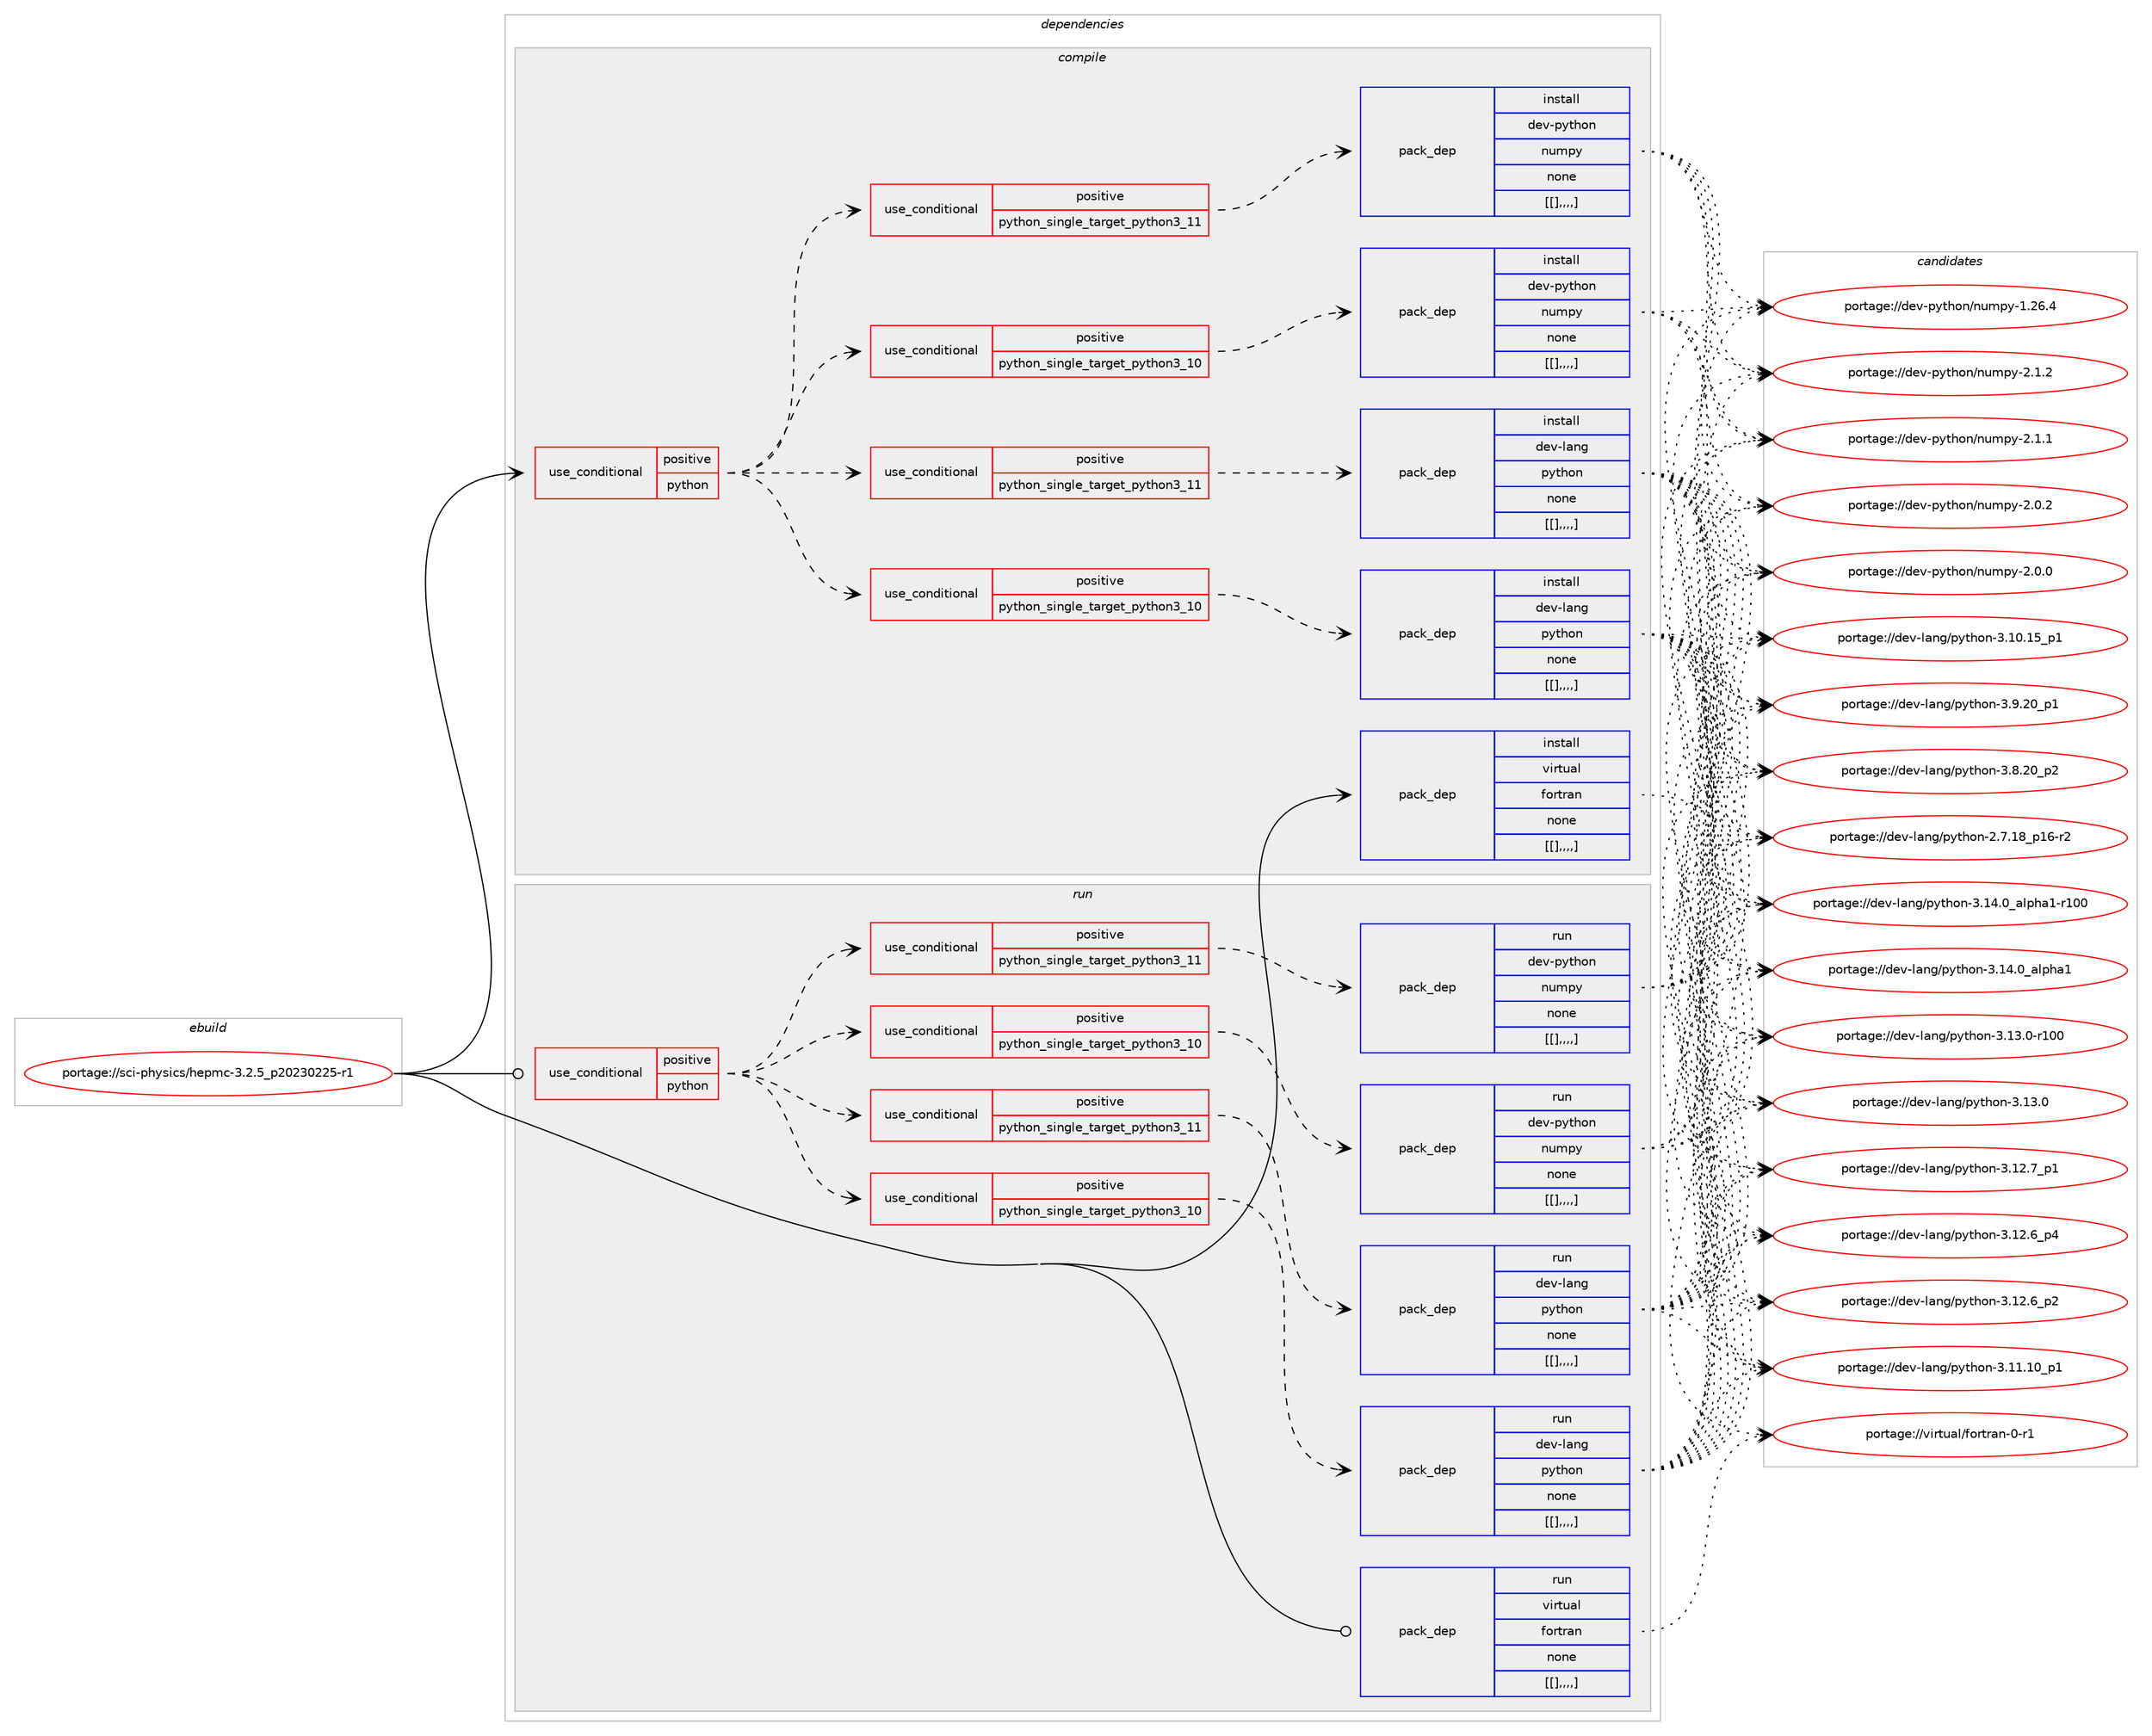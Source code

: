 digraph prolog {

# *************
# Graph options
# *************

newrank=true;
concentrate=true;
compound=true;
graph [rankdir=LR,fontname=Helvetica,fontsize=10,ranksep=1.5];#, ranksep=2.5, nodesep=0.2];
edge  [arrowhead=vee];
node  [fontname=Helvetica,fontsize=10];

# **********
# The ebuild
# **********

subgraph cluster_leftcol {
color=gray;
label=<<i>ebuild</i>>;
id [label="portage://sci-physics/hepmc-3.2.5_p20230225-r1", color=red, width=4, href="../sci-physics/hepmc-3.2.5_p20230225-r1.svg"];
}

# ****************
# The dependencies
# ****************

subgraph cluster_midcol {
color=gray;
label=<<i>dependencies</i>>;
subgraph cluster_compile {
fillcolor="#eeeeee";
style=filled;
label=<<i>compile</i>>;
subgraph cond115321 {
dependency433442 [label=<<TABLE BORDER="0" CELLBORDER="1" CELLSPACING="0" CELLPADDING="4"><TR><TD ROWSPAN="3" CELLPADDING="10">use_conditional</TD></TR><TR><TD>positive</TD></TR><TR><TD>python</TD></TR></TABLE>>, shape=none, color=red];
subgraph cond115345 {
dependency433501 [label=<<TABLE BORDER="0" CELLBORDER="1" CELLSPACING="0" CELLPADDING="4"><TR><TD ROWSPAN="3" CELLPADDING="10">use_conditional</TD></TR><TR><TD>positive</TD></TR><TR><TD>python_single_target_python3_10</TD></TR></TABLE>>, shape=none, color=red];
subgraph pack314987 {
dependency433533 [label=<<TABLE BORDER="0" CELLBORDER="1" CELLSPACING="0" CELLPADDING="4" WIDTH="220"><TR><TD ROWSPAN="6" CELLPADDING="30">pack_dep</TD></TR><TR><TD WIDTH="110">install</TD></TR><TR><TD>dev-lang</TD></TR><TR><TD>python</TD></TR><TR><TD>none</TD></TR><TR><TD>[[],,,,]</TD></TR></TABLE>>, shape=none, color=blue];
}
dependency433501:e -> dependency433533:w [weight=20,style="dashed",arrowhead="vee"];
}
dependency433442:e -> dependency433501:w [weight=20,style="dashed",arrowhead="vee"];
subgraph cond115374 {
dependency433571 [label=<<TABLE BORDER="0" CELLBORDER="1" CELLSPACING="0" CELLPADDING="4"><TR><TD ROWSPAN="3" CELLPADDING="10">use_conditional</TD></TR><TR><TD>positive</TD></TR><TR><TD>python_single_target_python3_11</TD></TR></TABLE>>, shape=none, color=red];
subgraph pack315020 {
dependency433573 [label=<<TABLE BORDER="0" CELLBORDER="1" CELLSPACING="0" CELLPADDING="4" WIDTH="220"><TR><TD ROWSPAN="6" CELLPADDING="30">pack_dep</TD></TR><TR><TD WIDTH="110">install</TD></TR><TR><TD>dev-lang</TD></TR><TR><TD>python</TD></TR><TR><TD>none</TD></TR><TR><TD>[[],,,,]</TD></TR></TABLE>>, shape=none, color=blue];
}
dependency433571:e -> dependency433573:w [weight=20,style="dashed",arrowhead="vee"];
}
dependency433442:e -> dependency433571:w [weight=20,style="dashed",arrowhead="vee"];
subgraph cond115383 {
dependency433592 [label=<<TABLE BORDER="0" CELLBORDER="1" CELLSPACING="0" CELLPADDING="4"><TR><TD ROWSPAN="3" CELLPADDING="10">use_conditional</TD></TR><TR><TD>positive</TD></TR><TR><TD>python_single_target_python3_10</TD></TR></TABLE>>, shape=none, color=red];
subgraph pack315040 {
dependency433612 [label=<<TABLE BORDER="0" CELLBORDER="1" CELLSPACING="0" CELLPADDING="4" WIDTH="220"><TR><TD ROWSPAN="6" CELLPADDING="30">pack_dep</TD></TR><TR><TD WIDTH="110">install</TD></TR><TR><TD>dev-python</TD></TR><TR><TD>numpy</TD></TR><TR><TD>none</TD></TR><TR><TD>[[],,,,]</TD></TR></TABLE>>, shape=none, color=blue];
}
dependency433592:e -> dependency433612:w [weight=20,style="dashed",arrowhead="vee"];
}
dependency433442:e -> dependency433592:w [weight=20,style="dashed",arrowhead="vee"];
subgraph cond115394 {
dependency433629 [label=<<TABLE BORDER="0" CELLBORDER="1" CELLSPACING="0" CELLPADDING="4"><TR><TD ROWSPAN="3" CELLPADDING="10">use_conditional</TD></TR><TR><TD>positive</TD></TR><TR><TD>python_single_target_python3_11</TD></TR></TABLE>>, shape=none, color=red];
subgraph pack315062 {
dependency433647 [label=<<TABLE BORDER="0" CELLBORDER="1" CELLSPACING="0" CELLPADDING="4" WIDTH="220"><TR><TD ROWSPAN="6" CELLPADDING="30">pack_dep</TD></TR><TR><TD WIDTH="110">install</TD></TR><TR><TD>dev-python</TD></TR><TR><TD>numpy</TD></TR><TR><TD>none</TD></TR><TR><TD>[[],,,,]</TD></TR></TABLE>>, shape=none, color=blue];
}
dependency433629:e -> dependency433647:w [weight=20,style="dashed",arrowhead="vee"];
}
dependency433442:e -> dependency433629:w [weight=20,style="dashed",arrowhead="vee"];
}
id:e -> dependency433442:w [weight=20,style="solid",arrowhead="vee"];
subgraph pack315120 {
dependency433766 [label=<<TABLE BORDER="0" CELLBORDER="1" CELLSPACING="0" CELLPADDING="4" WIDTH="220"><TR><TD ROWSPAN="6" CELLPADDING="30">pack_dep</TD></TR><TR><TD WIDTH="110">install</TD></TR><TR><TD>virtual</TD></TR><TR><TD>fortran</TD></TR><TR><TD>none</TD></TR><TR><TD>[[],,,,]</TD></TR></TABLE>>, shape=none, color=blue];
}
id:e -> dependency433766:w [weight=20,style="solid",arrowhead="vee"];
}
subgraph cluster_compileandrun {
fillcolor="#eeeeee";
style=filled;
label=<<i>compile and run</i>>;
}
subgraph cluster_run {
fillcolor="#eeeeee";
style=filled;
label=<<i>run</i>>;
subgraph cond115461 {
dependency433771 [label=<<TABLE BORDER="0" CELLBORDER="1" CELLSPACING="0" CELLPADDING="4"><TR><TD ROWSPAN="3" CELLPADDING="10">use_conditional</TD></TR><TR><TD>positive</TD></TR><TR><TD>python</TD></TR></TABLE>>, shape=none, color=red];
subgraph cond115468 {
dependency433798 [label=<<TABLE BORDER="0" CELLBORDER="1" CELLSPACING="0" CELLPADDING="4"><TR><TD ROWSPAN="3" CELLPADDING="10">use_conditional</TD></TR><TR><TD>positive</TD></TR><TR><TD>python_single_target_python3_10</TD></TR></TABLE>>, shape=none, color=red];
subgraph pack315156 {
dependency433827 [label=<<TABLE BORDER="0" CELLBORDER="1" CELLSPACING="0" CELLPADDING="4" WIDTH="220"><TR><TD ROWSPAN="6" CELLPADDING="30">pack_dep</TD></TR><TR><TD WIDTH="110">run</TD></TR><TR><TD>dev-lang</TD></TR><TR><TD>python</TD></TR><TR><TD>none</TD></TR><TR><TD>[[],,,,]</TD></TR></TABLE>>, shape=none, color=blue];
}
dependency433798:e -> dependency433827:w [weight=20,style="dashed",arrowhead="vee"];
}
dependency433771:e -> dependency433798:w [weight=20,style="dashed",arrowhead="vee"];
subgraph cond115491 {
dependency433885 [label=<<TABLE BORDER="0" CELLBORDER="1" CELLSPACING="0" CELLPADDING="4"><TR><TD ROWSPAN="3" CELLPADDING="10">use_conditional</TD></TR><TR><TD>positive</TD></TR><TR><TD>python_single_target_python3_11</TD></TR></TABLE>>, shape=none, color=red];
subgraph pack315221 {
dependency433945 [label=<<TABLE BORDER="0" CELLBORDER="1" CELLSPACING="0" CELLPADDING="4" WIDTH="220"><TR><TD ROWSPAN="6" CELLPADDING="30">pack_dep</TD></TR><TR><TD WIDTH="110">run</TD></TR><TR><TD>dev-lang</TD></TR><TR><TD>python</TD></TR><TR><TD>none</TD></TR><TR><TD>[[],,,,]</TD></TR></TABLE>>, shape=none, color=blue];
}
dependency433885:e -> dependency433945:w [weight=20,style="dashed",arrowhead="vee"];
}
dependency433771:e -> dependency433885:w [weight=20,style="dashed",arrowhead="vee"];
subgraph cond115548 {
dependency434002 [label=<<TABLE BORDER="0" CELLBORDER="1" CELLSPACING="0" CELLPADDING="4"><TR><TD ROWSPAN="3" CELLPADDING="10">use_conditional</TD></TR><TR><TD>positive</TD></TR><TR><TD>python_single_target_python3_10</TD></TR></TABLE>>, shape=none, color=red];
subgraph pack315279 {
dependency434018 [label=<<TABLE BORDER="0" CELLBORDER="1" CELLSPACING="0" CELLPADDING="4" WIDTH="220"><TR><TD ROWSPAN="6" CELLPADDING="30">pack_dep</TD></TR><TR><TD WIDTH="110">run</TD></TR><TR><TD>dev-python</TD></TR><TR><TD>numpy</TD></TR><TR><TD>none</TD></TR><TR><TD>[[],,,,]</TD></TR></TABLE>>, shape=none, color=blue];
}
dependency434002:e -> dependency434018:w [weight=20,style="dashed",arrowhead="vee"];
}
dependency433771:e -> dependency434002:w [weight=20,style="dashed",arrowhead="vee"];
subgraph cond115586 {
dependency434064 [label=<<TABLE BORDER="0" CELLBORDER="1" CELLSPACING="0" CELLPADDING="4"><TR><TD ROWSPAN="3" CELLPADDING="10">use_conditional</TD></TR><TR><TD>positive</TD></TR><TR><TD>python_single_target_python3_11</TD></TR></TABLE>>, shape=none, color=red];
subgraph pack315324 {
dependency434100 [label=<<TABLE BORDER="0" CELLBORDER="1" CELLSPACING="0" CELLPADDING="4" WIDTH="220"><TR><TD ROWSPAN="6" CELLPADDING="30">pack_dep</TD></TR><TR><TD WIDTH="110">run</TD></TR><TR><TD>dev-python</TD></TR><TR><TD>numpy</TD></TR><TR><TD>none</TD></TR><TR><TD>[[],,,,]</TD></TR></TABLE>>, shape=none, color=blue];
}
dependency434064:e -> dependency434100:w [weight=20,style="dashed",arrowhead="vee"];
}
dependency433771:e -> dependency434064:w [weight=20,style="dashed",arrowhead="vee"];
}
id:e -> dependency433771:w [weight=20,style="solid",arrowhead="odot"];
subgraph pack315354 {
dependency434160 [label=<<TABLE BORDER="0" CELLBORDER="1" CELLSPACING="0" CELLPADDING="4" WIDTH="220"><TR><TD ROWSPAN="6" CELLPADDING="30">pack_dep</TD></TR><TR><TD WIDTH="110">run</TD></TR><TR><TD>virtual</TD></TR><TR><TD>fortran</TD></TR><TR><TD>none</TD></TR><TR><TD>[[],,,,]</TD></TR></TABLE>>, shape=none, color=blue];
}
id:e -> dependency434160:w [weight=20,style="solid",arrowhead="odot"];
}
}

# **************
# The candidates
# **************

subgraph cluster_choices {
rank=same;
color=gray;
label=<<i>candidates</i>>;

subgraph choice314591 {
color=black;
nodesep=1;
choice100101118451089711010347112121116104111110455146495246489597108112104974945114494848 [label="portage://dev-lang/python-3.14.0_alpha1-r100", color=red, width=4,href="../dev-lang/python-3.14.0_alpha1-r100.svg"];
choice1001011184510897110103471121211161041111104551464952464895971081121049749 [label="portage://dev-lang/python-3.14.0_alpha1", color=red, width=4,href="../dev-lang/python-3.14.0_alpha1.svg"];
choice1001011184510897110103471121211161041111104551464951464845114494848 [label="portage://dev-lang/python-3.13.0-r100", color=red, width=4,href="../dev-lang/python-3.13.0-r100.svg"];
choice10010111845108971101034711212111610411111045514649514648 [label="portage://dev-lang/python-3.13.0", color=red, width=4,href="../dev-lang/python-3.13.0.svg"];
choice100101118451089711010347112121116104111110455146495046559511249 [label="portage://dev-lang/python-3.12.7_p1", color=red, width=4,href="../dev-lang/python-3.12.7_p1.svg"];
choice100101118451089711010347112121116104111110455146495046549511252 [label="portage://dev-lang/python-3.12.6_p4", color=red, width=4,href="../dev-lang/python-3.12.6_p4.svg"];
choice100101118451089711010347112121116104111110455146495046549511250 [label="portage://dev-lang/python-3.12.6_p2", color=red, width=4,href="../dev-lang/python-3.12.6_p2.svg"];
choice10010111845108971101034711212111610411111045514649494649489511249 [label="portage://dev-lang/python-3.11.10_p1", color=red, width=4,href="../dev-lang/python-3.11.10_p1.svg"];
choice10010111845108971101034711212111610411111045514649484649539511249 [label="portage://dev-lang/python-3.10.15_p1", color=red, width=4,href="../dev-lang/python-3.10.15_p1.svg"];
choice100101118451089711010347112121116104111110455146574650489511249 [label="portage://dev-lang/python-3.9.20_p1", color=red, width=4,href="../dev-lang/python-3.9.20_p1.svg"];
choice100101118451089711010347112121116104111110455146564650489511250 [label="portage://dev-lang/python-3.8.20_p2", color=red, width=4,href="../dev-lang/python-3.8.20_p2.svg"];
choice100101118451089711010347112121116104111110455046554649569511249544511450 [label="portage://dev-lang/python-2.7.18_p16-r2", color=red, width=4,href="../dev-lang/python-2.7.18_p16-r2.svg"];
dependency433533:e -> choice100101118451089711010347112121116104111110455146495246489597108112104974945114494848:w [style=dotted,weight="100"];
dependency433533:e -> choice1001011184510897110103471121211161041111104551464952464895971081121049749:w [style=dotted,weight="100"];
dependency433533:e -> choice1001011184510897110103471121211161041111104551464951464845114494848:w [style=dotted,weight="100"];
dependency433533:e -> choice10010111845108971101034711212111610411111045514649514648:w [style=dotted,weight="100"];
dependency433533:e -> choice100101118451089711010347112121116104111110455146495046559511249:w [style=dotted,weight="100"];
dependency433533:e -> choice100101118451089711010347112121116104111110455146495046549511252:w [style=dotted,weight="100"];
dependency433533:e -> choice100101118451089711010347112121116104111110455146495046549511250:w [style=dotted,weight="100"];
dependency433533:e -> choice10010111845108971101034711212111610411111045514649494649489511249:w [style=dotted,weight="100"];
dependency433533:e -> choice10010111845108971101034711212111610411111045514649484649539511249:w [style=dotted,weight="100"];
dependency433533:e -> choice100101118451089711010347112121116104111110455146574650489511249:w [style=dotted,weight="100"];
dependency433533:e -> choice100101118451089711010347112121116104111110455146564650489511250:w [style=dotted,weight="100"];
dependency433533:e -> choice100101118451089711010347112121116104111110455046554649569511249544511450:w [style=dotted,weight="100"];
}
subgraph choice314620 {
color=black;
nodesep=1;
choice100101118451089711010347112121116104111110455146495246489597108112104974945114494848 [label="portage://dev-lang/python-3.14.0_alpha1-r100", color=red, width=4,href="../dev-lang/python-3.14.0_alpha1-r100.svg"];
choice1001011184510897110103471121211161041111104551464952464895971081121049749 [label="portage://dev-lang/python-3.14.0_alpha1", color=red, width=4,href="../dev-lang/python-3.14.0_alpha1.svg"];
choice1001011184510897110103471121211161041111104551464951464845114494848 [label="portage://dev-lang/python-3.13.0-r100", color=red, width=4,href="../dev-lang/python-3.13.0-r100.svg"];
choice10010111845108971101034711212111610411111045514649514648 [label="portage://dev-lang/python-3.13.0", color=red, width=4,href="../dev-lang/python-3.13.0.svg"];
choice100101118451089711010347112121116104111110455146495046559511249 [label="portage://dev-lang/python-3.12.7_p1", color=red, width=4,href="../dev-lang/python-3.12.7_p1.svg"];
choice100101118451089711010347112121116104111110455146495046549511252 [label="portage://dev-lang/python-3.12.6_p4", color=red, width=4,href="../dev-lang/python-3.12.6_p4.svg"];
choice100101118451089711010347112121116104111110455146495046549511250 [label="portage://dev-lang/python-3.12.6_p2", color=red, width=4,href="../dev-lang/python-3.12.6_p2.svg"];
choice10010111845108971101034711212111610411111045514649494649489511249 [label="portage://dev-lang/python-3.11.10_p1", color=red, width=4,href="../dev-lang/python-3.11.10_p1.svg"];
choice10010111845108971101034711212111610411111045514649484649539511249 [label="portage://dev-lang/python-3.10.15_p1", color=red, width=4,href="../dev-lang/python-3.10.15_p1.svg"];
choice100101118451089711010347112121116104111110455146574650489511249 [label="portage://dev-lang/python-3.9.20_p1", color=red, width=4,href="../dev-lang/python-3.9.20_p1.svg"];
choice100101118451089711010347112121116104111110455146564650489511250 [label="portage://dev-lang/python-3.8.20_p2", color=red, width=4,href="../dev-lang/python-3.8.20_p2.svg"];
choice100101118451089711010347112121116104111110455046554649569511249544511450 [label="portage://dev-lang/python-2.7.18_p16-r2", color=red, width=4,href="../dev-lang/python-2.7.18_p16-r2.svg"];
dependency433573:e -> choice100101118451089711010347112121116104111110455146495246489597108112104974945114494848:w [style=dotted,weight="100"];
dependency433573:e -> choice1001011184510897110103471121211161041111104551464952464895971081121049749:w [style=dotted,weight="100"];
dependency433573:e -> choice1001011184510897110103471121211161041111104551464951464845114494848:w [style=dotted,weight="100"];
dependency433573:e -> choice10010111845108971101034711212111610411111045514649514648:w [style=dotted,weight="100"];
dependency433573:e -> choice100101118451089711010347112121116104111110455146495046559511249:w [style=dotted,weight="100"];
dependency433573:e -> choice100101118451089711010347112121116104111110455146495046549511252:w [style=dotted,weight="100"];
dependency433573:e -> choice100101118451089711010347112121116104111110455146495046549511250:w [style=dotted,weight="100"];
dependency433573:e -> choice10010111845108971101034711212111610411111045514649494649489511249:w [style=dotted,weight="100"];
dependency433573:e -> choice10010111845108971101034711212111610411111045514649484649539511249:w [style=dotted,weight="100"];
dependency433573:e -> choice100101118451089711010347112121116104111110455146574650489511249:w [style=dotted,weight="100"];
dependency433573:e -> choice100101118451089711010347112121116104111110455146564650489511250:w [style=dotted,weight="100"];
dependency433573:e -> choice100101118451089711010347112121116104111110455046554649569511249544511450:w [style=dotted,weight="100"];
}
subgraph choice314631 {
color=black;
nodesep=1;
choice1001011184511212111610411111047110117109112121455046494650 [label="portage://dev-python/numpy-2.1.2", color=red, width=4,href="../dev-python/numpy-2.1.2.svg"];
choice1001011184511212111610411111047110117109112121455046494649 [label="portage://dev-python/numpy-2.1.1", color=red, width=4,href="../dev-python/numpy-2.1.1.svg"];
choice1001011184511212111610411111047110117109112121455046484650 [label="portage://dev-python/numpy-2.0.2", color=red, width=4,href="../dev-python/numpy-2.0.2.svg"];
choice1001011184511212111610411111047110117109112121455046484648 [label="portage://dev-python/numpy-2.0.0", color=red, width=4,href="../dev-python/numpy-2.0.0.svg"];
choice100101118451121211161041111104711011710911212145494650544652 [label="portage://dev-python/numpy-1.26.4", color=red, width=4,href="../dev-python/numpy-1.26.4.svg"];
dependency433612:e -> choice1001011184511212111610411111047110117109112121455046494650:w [style=dotted,weight="100"];
dependency433612:e -> choice1001011184511212111610411111047110117109112121455046494649:w [style=dotted,weight="100"];
dependency433612:e -> choice1001011184511212111610411111047110117109112121455046484650:w [style=dotted,weight="100"];
dependency433612:e -> choice1001011184511212111610411111047110117109112121455046484648:w [style=dotted,weight="100"];
dependency433612:e -> choice100101118451121211161041111104711011710911212145494650544652:w [style=dotted,weight="100"];
}
subgraph choice314644 {
color=black;
nodesep=1;
choice1001011184511212111610411111047110117109112121455046494650 [label="portage://dev-python/numpy-2.1.2", color=red, width=4,href="../dev-python/numpy-2.1.2.svg"];
choice1001011184511212111610411111047110117109112121455046494649 [label="portage://dev-python/numpy-2.1.1", color=red, width=4,href="../dev-python/numpy-2.1.1.svg"];
choice1001011184511212111610411111047110117109112121455046484650 [label="portage://dev-python/numpy-2.0.2", color=red, width=4,href="../dev-python/numpy-2.0.2.svg"];
choice1001011184511212111610411111047110117109112121455046484648 [label="portage://dev-python/numpy-2.0.0", color=red, width=4,href="../dev-python/numpy-2.0.0.svg"];
choice100101118451121211161041111104711011710911212145494650544652 [label="portage://dev-python/numpy-1.26.4", color=red, width=4,href="../dev-python/numpy-1.26.4.svg"];
dependency433647:e -> choice1001011184511212111610411111047110117109112121455046494650:w [style=dotted,weight="100"];
dependency433647:e -> choice1001011184511212111610411111047110117109112121455046494649:w [style=dotted,weight="100"];
dependency433647:e -> choice1001011184511212111610411111047110117109112121455046484650:w [style=dotted,weight="100"];
dependency433647:e -> choice1001011184511212111610411111047110117109112121455046484648:w [style=dotted,weight="100"];
dependency433647:e -> choice100101118451121211161041111104711011710911212145494650544652:w [style=dotted,weight="100"];
}
subgraph choice314654 {
color=black;
nodesep=1;
choice11810511411611797108471021111141161149711045484511449 [label="portage://virtual/fortran-0-r1", color=red, width=4,href="../virtual/fortran-0-r1.svg"];
dependency433766:e -> choice11810511411611797108471021111141161149711045484511449:w [style=dotted,weight="100"];
}
subgraph choice314664 {
color=black;
nodesep=1;
choice100101118451089711010347112121116104111110455146495246489597108112104974945114494848 [label="portage://dev-lang/python-3.14.0_alpha1-r100", color=red, width=4,href="../dev-lang/python-3.14.0_alpha1-r100.svg"];
choice1001011184510897110103471121211161041111104551464952464895971081121049749 [label="portage://dev-lang/python-3.14.0_alpha1", color=red, width=4,href="../dev-lang/python-3.14.0_alpha1.svg"];
choice1001011184510897110103471121211161041111104551464951464845114494848 [label="portage://dev-lang/python-3.13.0-r100", color=red, width=4,href="../dev-lang/python-3.13.0-r100.svg"];
choice10010111845108971101034711212111610411111045514649514648 [label="portage://dev-lang/python-3.13.0", color=red, width=4,href="../dev-lang/python-3.13.0.svg"];
choice100101118451089711010347112121116104111110455146495046559511249 [label="portage://dev-lang/python-3.12.7_p1", color=red, width=4,href="../dev-lang/python-3.12.7_p1.svg"];
choice100101118451089711010347112121116104111110455146495046549511252 [label="portage://dev-lang/python-3.12.6_p4", color=red, width=4,href="../dev-lang/python-3.12.6_p4.svg"];
choice100101118451089711010347112121116104111110455146495046549511250 [label="portage://dev-lang/python-3.12.6_p2", color=red, width=4,href="../dev-lang/python-3.12.6_p2.svg"];
choice10010111845108971101034711212111610411111045514649494649489511249 [label="portage://dev-lang/python-3.11.10_p1", color=red, width=4,href="../dev-lang/python-3.11.10_p1.svg"];
choice10010111845108971101034711212111610411111045514649484649539511249 [label="portage://dev-lang/python-3.10.15_p1", color=red, width=4,href="../dev-lang/python-3.10.15_p1.svg"];
choice100101118451089711010347112121116104111110455146574650489511249 [label="portage://dev-lang/python-3.9.20_p1", color=red, width=4,href="../dev-lang/python-3.9.20_p1.svg"];
choice100101118451089711010347112121116104111110455146564650489511250 [label="portage://dev-lang/python-3.8.20_p2", color=red, width=4,href="../dev-lang/python-3.8.20_p2.svg"];
choice100101118451089711010347112121116104111110455046554649569511249544511450 [label="portage://dev-lang/python-2.7.18_p16-r2", color=red, width=4,href="../dev-lang/python-2.7.18_p16-r2.svg"];
dependency433827:e -> choice100101118451089711010347112121116104111110455146495246489597108112104974945114494848:w [style=dotted,weight="100"];
dependency433827:e -> choice1001011184510897110103471121211161041111104551464952464895971081121049749:w [style=dotted,weight="100"];
dependency433827:e -> choice1001011184510897110103471121211161041111104551464951464845114494848:w [style=dotted,weight="100"];
dependency433827:e -> choice10010111845108971101034711212111610411111045514649514648:w [style=dotted,weight="100"];
dependency433827:e -> choice100101118451089711010347112121116104111110455146495046559511249:w [style=dotted,weight="100"];
dependency433827:e -> choice100101118451089711010347112121116104111110455146495046549511252:w [style=dotted,weight="100"];
dependency433827:e -> choice100101118451089711010347112121116104111110455146495046549511250:w [style=dotted,weight="100"];
dependency433827:e -> choice10010111845108971101034711212111610411111045514649494649489511249:w [style=dotted,weight="100"];
dependency433827:e -> choice10010111845108971101034711212111610411111045514649484649539511249:w [style=dotted,weight="100"];
dependency433827:e -> choice100101118451089711010347112121116104111110455146574650489511249:w [style=dotted,weight="100"];
dependency433827:e -> choice100101118451089711010347112121116104111110455146564650489511250:w [style=dotted,weight="100"];
dependency433827:e -> choice100101118451089711010347112121116104111110455046554649569511249544511450:w [style=dotted,weight="100"];
}
subgraph choice314677 {
color=black;
nodesep=1;
choice100101118451089711010347112121116104111110455146495246489597108112104974945114494848 [label="portage://dev-lang/python-3.14.0_alpha1-r100", color=red, width=4,href="../dev-lang/python-3.14.0_alpha1-r100.svg"];
choice1001011184510897110103471121211161041111104551464952464895971081121049749 [label="portage://dev-lang/python-3.14.0_alpha1", color=red, width=4,href="../dev-lang/python-3.14.0_alpha1.svg"];
choice1001011184510897110103471121211161041111104551464951464845114494848 [label="portage://dev-lang/python-3.13.0-r100", color=red, width=4,href="../dev-lang/python-3.13.0-r100.svg"];
choice10010111845108971101034711212111610411111045514649514648 [label="portage://dev-lang/python-3.13.0", color=red, width=4,href="../dev-lang/python-3.13.0.svg"];
choice100101118451089711010347112121116104111110455146495046559511249 [label="portage://dev-lang/python-3.12.7_p1", color=red, width=4,href="../dev-lang/python-3.12.7_p1.svg"];
choice100101118451089711010347112121116104111110455146495046549511252 [label="portage://dev-lang/python-3.12.6_p4", color=red, width=4,href="../dev-lang/python-3.12.6_p4.svg"];
choice100101118451089711010347112121116104111110455146495046549511250 [label="portage://dev-lang/python-3.12.6_p2", color=red, width=4,href="../dev-lang/python-3.12.6_p2.svg"];
choice10010111845108971101034711212111610411111045514649494649489511249 [label="portage://dev-lang/python-3.11.10_p1", color=red, width=4,href="../dev-lang/python-3.11.10_p1.svg"];
choice10010111845108971101034711212111610411111045514649484649539511249 [label="portage://dev-lang/python-3.10.15_p1", color=red, width=4,href="../dev-lang/python-3.10.15_p1.svg"];
choice100101118451089711010347112121116104111110455146574650489511249 [label="portage://dev-lang/python-3.9.20_p1", color=red, width=4,href="../dev-lang/python-3.9.20_p1.svg"];
choice100101118451089711010347112121116104111110455146564650489511250 [label="portage://dev-lang/python-3.8.20_p2", color=red, width=4,href="../dev-lang/python-3.8.20_p2.svg"];
choice100101118451089711010347112121116104111110455046554649569511249544511450 [label="portage://dev-lang/python-2.7.18_p16-r2", color=red, width=4,href="../dev-lang/python-2.7.18_p16-r2.svg"];
dependency433945:e -> choice100101118451089711010347112121116104111110455146495246489597108112104974945114494848:w [style=dotted,weight="100"];
dependency433945:e -> choice1001011184510897110103471121211161041111104551464952464895971081121049749:w [style=dotted,weight="100"];
dependency433945:e -> choice1001011184510897110103471121211161041111104551464951464845114494848:w [style=dotted,weight="100"];
dependency433945:e -> choice10010111845108971101034711212111610411111045514649514648:w [style=dotted,weight="100"];
dependency433945:e -> choice100101118451089711010347112121116104111110455146495046559511249:w [style=dotted,weight="100"];
dependency433945:e -> choice100101118451089711010347112121116104111110455146495046549511252:w [style=dotted,weight="100"];
dependency433945:e -> choice100101118451089711010347112121116104111110455146495046549511250:w [style=dotted,weight="100"];
dependency433945:e -> choice10010111845108971101034711212111610411111045514649494649489511249:w [style=dotted,weight="100"];
dependency433945:e -> choice10010111845108971101034711212111610411111045514649484649539511249:w [style=dotted,weight="100"];
dependency433945:e -> choice100101118451089711010347112121116104111110455146574650489511249:w [style=dotted,weight="100"];
dependency433945:e -> choice100101118451089711010347112121116104111110455146564650489511250:w [style=dotted,weight="100"];
dependency433945:e -> choice100101118451089711010347112121116104111110455046554649569511249544511450:w [style=dotted,weight="100"];
}
subgraph choice314703 {
color=black;
nodesep=1;
choice1001011184511212111610411111047110117109112121455046494650 [label="portage://dev-python/numpy-2.1.2", color=red, width=4,href="../dev-python/numpy-2.1.2.svg"];
choice1001011184511212111610411111047110117109112121455046494649 [label="portage://dev-python/numpy-2.1.1", color=red, width=4,href="../dev-python/numpy-2.1.1.svg"];
choice1001011184511212111610411111047110117109112121455046484650 [label="portage://dev-python/numpy-2.0.2", color=red, width=4,href="../dev-python/numpy-2.0.2.svg"];
choice1001011184511212111610411111047110117109112121455046484648 [label="portage://dev-python/numpy-2.0.0", color=red, width=4,href="../dev-python/numpy-2.0.0.svg"];
choice100101118451121211161041111104711011710911212145494650544652 [label="portage://dev-python/numpy-1.26.4", color=red, width=4,href="../dev-python/numpy-1.26.4.svg"];
dependency434018:e -> choice1001011184511212111610411111047110117109112121455046494650:w [style=dotted,weight="100"];
dependency434018:e -> choice1001011184511212111610411111047110117109112121455046494649:w [style=dotted,weight="100"];
dependency434018:e -> choice1001011184511212111610411111047110117109112121455046484650:w [style=dotted,weight="100"];
dependency434018:e -> choice1001011184511212111610411111047110117109112121455046484648:w [style=dotted,weight="100"];
dependency434018:e -> choice100101118451121211161041111104711011710911212145494650544652:w [style=dotted,weight="100"];
}
subgraph choice314708 {
color=black;
nodesep=1;
choice1001011184511212111610411111047110117109112121455046494650 [label="portage://dev-python/numpy-2.1.2", color=red, width=4,href="../dev-python/numpy-2.1.2.svg"];
choice1001011184511212111610411111047110117109112121455046494649 [label="portage://dev-python/numpy-2.1.1", color=red, width=4,href="../dev-python/numpy-2.1.1.svg"];
choice1001011184511212111610411111047110117109112121455046484650 [label="portage://dev-python/numpy-2.0.2", color=red, width=4,href="../dev-python/numpy-2.0.2.svg"];
choice1001011184511212111610411111047110117109112121455046484648 [label="portage://dev-python/numpy-2.0.0", color=red, width=4,href="../dev-python/numpy-2.0.0.svg"];
choice100101118451121211161041111104711011710911212145494650544652 [label="portage://dev-python/numpy-1.26.4", color=red, width=4,href="../dev-python/numpy-1.26.4.svg"];
dependency434100:e -> choice1001011184511212111610411111047110117109112121455046494650:w [style=dotted,weight="100"];
dependency434100:e -> choice1001011184511212111610411111047110117109112121455046494649:w [style=dotted,weight="100"];
dependency434100:e -> choice1001011184511212111610411111047110117109112121455046484650:w [style=dotted,weight="100"];
dependency434100:e -> choice1001011184511212111610411111047110117109112121455046484648:w [style=dotted,weight="100"];
dependency434100:e -> choice100101118451121211161041111104711011710911212145494650544652:w [style=dotted,weight="100"];
}
subgraph choice314756 {
color=black;
nodesep=1;
choice11810511411611797108471021111141161149711045484511449 [label="portage://virtual/fortran-0-r1", color=red, width=4,href="../virtual/fortran-0-r1.svg"];
dependency434160:e -> choice11810511411611797108471021111141161149711045484511449:w [style=dotted,weight="100"];
}
}

}
